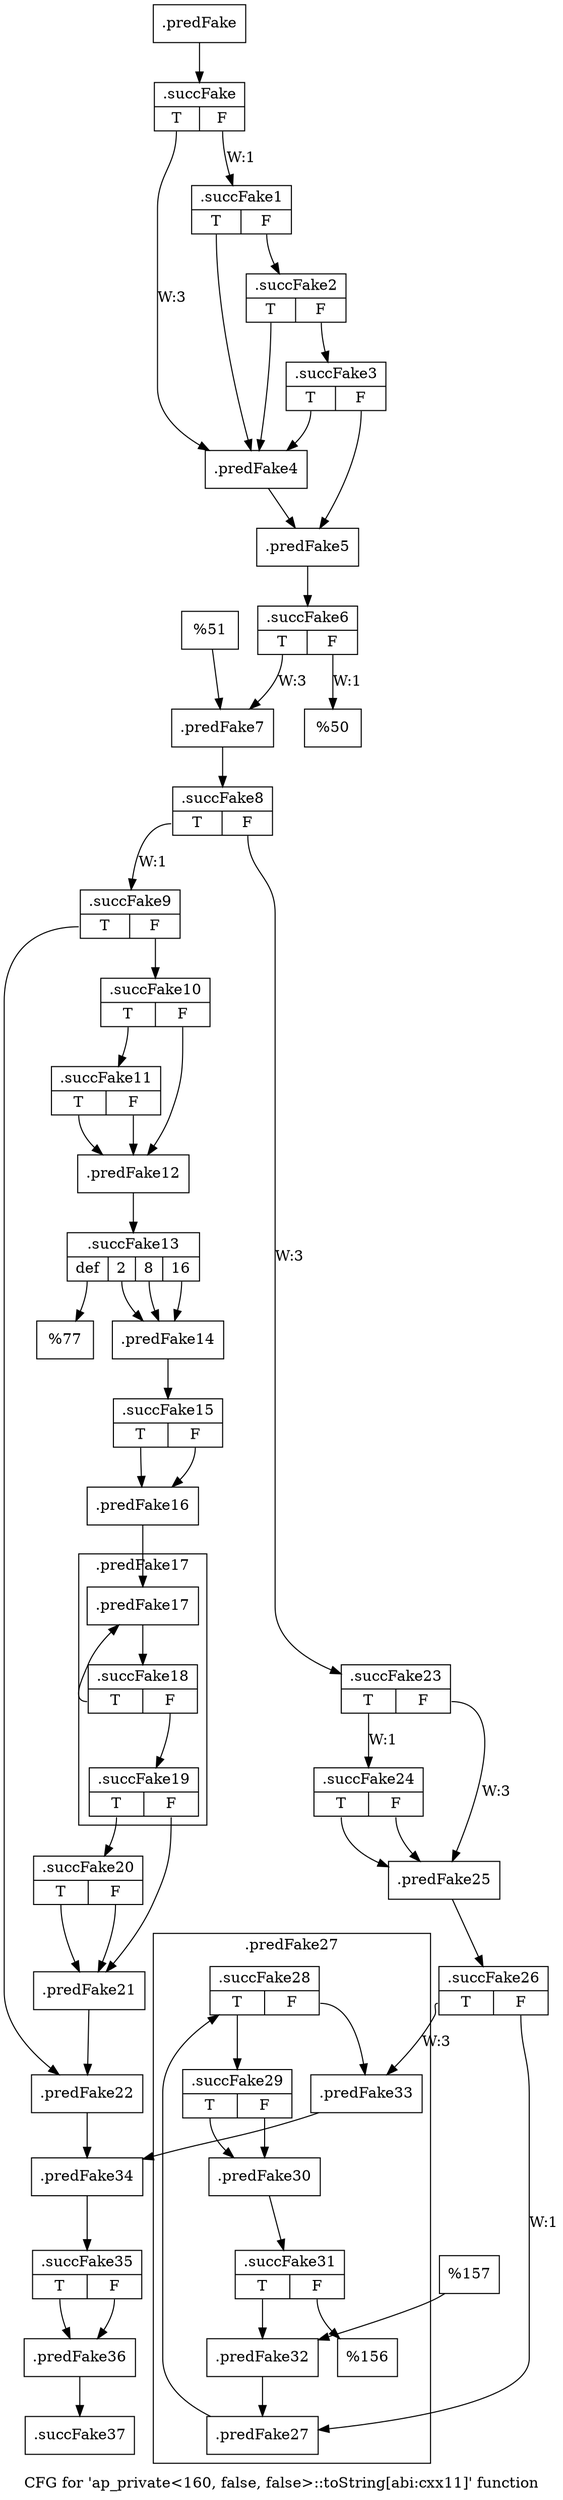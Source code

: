 digraph "CFG for 'ap_private\<160, false, false\>::toString[abi:cxx11]' function" {
	label="CFG for 'ap_private\<160, false, false\>::toString[abi:cxx11]' function";

	Node0x57a60c0 [shape=record,filename="",linenumber="",label="{.predFake}"];
	Node0x57a60c0 -> Node0x606dba0[ callList="" memoryops="" filename="/mnt/xilinx/Vitis_HLS/2021.2/include/etc/ap_private.h" execusionnum="2"];
	Node0x606dba0 [shape=record,filename="/mnt/xilinx/Vitis_HLS/2021.2/include/etc/ap_private.h",linenumber="5959",label="{.succFake|{<s0>T|<s1>F}}"];
	Node0x606dba0:s0 -> Node0x57a6300[label="W:3"];
	Node0x606dba0:s1 -> Node0x606dbf0[label="W:1" callList="" memoryops="" filename="/mnt/xilinx/Vitis_HLS/2021.2/include/etc/ap_private.h" execusionnum="0"];
	Node0x606dbf0 [shape=record,filename="/mnt/xilinx/Vitis_HLS/2021.2/include/etc/ap_private.h",linenumber="5959",label="{.succFake1|{<s0>T|<s1>F}}"];
	Node0x606dbf0:s0 -> Node0x57a6300;
	Node0x606dbf0:s1 -> Node0x606dc70[ callList="" memoryops="" filename="/mnt/xilinx/Vitis_HLS/2021.2/include/etc/ap_private.h" execusionnum="0"];
	Node0x606dc70 [shape=record,filename="/mnt/xilinx/Vitis_HLS/2021.2/include/etc/ap_private.h",linenumber="5959",label="{.succFake2|{<s0>T|<s1>F}}"];
	Node0x606dc70:s0 -> Node0x57a6300;
	Node0x606dc70:s1 -> Node0x606dd50[ callList="" memoryops="" filename="/mnt/xilinx/Vitis_HLS/2021.2/include/etc/ap_private.h" execusionnum="0"];
	Node0x606dd50 [shape=record,filename="/mnt/xilinx/Vitis_HLS/2021.2/include/etc/ap_private.h",linenumber="5959",label="{.succFake3|{<s0>T|<s1>F}}"];
	Node0x606dd50:s0 -> Node0x57a6300;
	Node0x606dd50:s1 -> Node0x57a6350;
	Node0x57a6300 [shape=record,filename="",linenumber="",label="{.predFake4}"];
	Node0x57a6300 -> Node0x57a6350[ callList="" memoryops="" filename="" execusionnum="2"];
	Node0x57a6350 [shape=record,filename="/mnt/xilinx/Vitis_HLS/2021.2/include/etc/ap_private.h",linenumber="5959",label="{.predFake5}"];
	Node0x57a6350 -> Node0x606e020[ callList="" memoryops="" filename="/mnt/xilinx/Vitis_HLS/2021.2/include/etc/ap_private.h" execusionnum="2"];
	Node0x606e020 [shape=record,filename="/mnt/xilinx/Vitis_HLS/2021.2/include/etc/ap_private.h",linenumber="5959",label="{.succFake6|{<s0>T|<s1>F}}"];
	Node0x606e020:s0 -> Node0x57a6490[label="W:3" callList="" memoryops="" filename="/mnt/xilinx/Vitis_HLS/2021.2/include/etc/ap_private.h" execusionnum="2"];
	Node0x606e020:s1 -> Node0x57a63f0[label="W:1"];
	Node0x57a63f0 [shape=record,filename="/mnt/xilinx/Vitis_HLS/2021.2/include/etc/ap_private.h",linenumber="5959",label="{%50}"];
	Node0x57a6440 [shape=record,filename="/mnt/xilinx/Vitis_HLS/2021.2/include/etc/ap_private.h",linenumber="5959",label="{%51}"];
	Node0x57a6440 -> Node0x57a6490;
	Node0x57a6490 [shape=record,filename="/mnt/xilinx/Vitis_HLS/2021.2/include/etc/ap_private.h",linenumber="5963",label="{.predFake7}"];
	Node0x57a6490 -> Node0x606e1e0[ callList="" memoryops="" filename="/mnt/xilinx/Vitis_HLS/2021.2/include/etc/ap_private.h" execusionnum="2"];
	Node0x606e1e0 [shape=record,filename="/mnt/xilinx/Vitis_HLS/2021.2/include/etc/ap_private.h",linenumber="5965",label="{.succFake8|{<s0>T|<s1>F}}"];
	Node0x606e1e0:s0 -> Node0x606e290[label="W:1" callList="" memoryops="" filename="/mnt/xilinx/Vitis_HLS/2021.2/include/etc/ap_private.h" execusionnum="0"];
	Node0x606e1e0:s1 -> Node0x606ecf0[label="W:3" callList="" memoryops="" filename="/mnt/xilinx/Vitis_HLS/2021.2/include/etc/ap_private.h" execusionnum="2"];
	Node0x606e290 [shape=record,filename="/mnt/xilinx/Vitis_HLS/2021.2/include/etc/ap_private.h",linenumber="5971",label="{.succFake9|{<s0>T|<s1>F}}"];
	Node0x606e290:s0 -> Node0x57a6b20[ callList="" memoryops="" filename="/mnt/xilinx/Vitis_HLS/2021.2/include/etc/ap_private.h" execusionnum="0"];
	Node0x606e290:s1 -> Node0x606d1a0[ callList="" memoryops="" filename="/mnt/xilinx/Vitis_HLS/2021.2/include/etc/ap_private.h" execusionnum="0"];
	Node0x606d1a0 [shape=record,filename="/mnt/xilinx/Vitis_HLS/2021.2/include/etc/ap_private.h",linenumber="5977",label="{.succFake10|{<s0>T|<s1>F}}"];
	Node0x606d1a0:s0 -> Node0x606da60[ callList="" memoryops="" filename="/mnt/xilinx/Vitis_HLS/2021.2/include/etc/ap_private.h" execusionnum="0"];
	Node0x606d1a0:s1 -> Node0x57a6670;
	Node0x606da60 [shape=record,filename="/mnt/xilinx/Vitis_HLS/2021.2/include/etc/ap_private.h",linenumber="5977",label="{.succFake11|{<s0>T|<s1>F}}"];
	Node0x606da60:s0 -> Node0x57a6670[ callList="" memoryops="" filename="/mnt/xilinx/Vitis_HLS/2021.2/include/etc/ap_private.h" execusionnum="0"];
	Node0x606da60:s1 -> Node0x57a6670;
	Node0x57a6670 [shape=record,filename="/mnt/xilinx/Vitis_HLS/2021.2/include/etc/ap_private.h",linenumber="5988",label="{.predFake12}"];
	Node0x57a6670 -> Node0x606e560[ callList="" memoryops="" filename="/mnt/xilinx/Vitis_HLS/2021.2/include/etc/ap_private.h" execusionnum="0"];
	Node0x606e560 [shape=record,filename="/mnt/xilinx/Vitis_HLS/2021.2/include/etc/ap_private.h",linenumber="5988",label="{.succFake13|{<s0>def|<s1>2|<s2>8|<s3>16}}"];
	Node0x606e560:s0 -> Node0x57a67b0;
	Node0x606e560:s1 -> Node0x57a6800[ callList="" memoryops="" filename="/mnt/xilinx/Vitis_HLS/2021.2/include/etc/ap_private.h" execusionnum="0"];
	Node0x606e560:s2 -> Node0x57a6800[ callList="" memoryops="" filename="/mnt/xilinx/Vitis_HLS/2021.2/include/etc/ap_private.h" execusionnum="0"];
	Node0x606e560:s3 -> Node0x57a6800[ callList="" memoryops="" filename="/mnt/xilinx/Vitis_HLS/2021.2/include/etc/ap_private.h" execusionnum="0"];
	Node0x57a67b0 [shape=record,filename="/mnt/xilinx/Vitis_HLS/2021.2/include/etc/ap_private.h",linenumber="5999",label="{%77}"];
	Node0x57a6800 [shape=record,filename="/mnt/xilinx/Vitis_HLS/2021.2/include/etc/ap_private.h",linenumber="6001",label="{.predFake14}"];
	Node0x57a6800 -> Node0x606e720[ callList="" memoryops="" filename="/mnt/xilinx/Vitis_HLS/2021.2/include/etc/ap_private.h" execusionnum="0"];
	Node0x606e720 [shape=record,filename="/mnt/xilinx/Vitis_HLS/2021.2/include/etc/ap_private.h",linenumber="6003",label="{.succFake15|{<s0>T|<s1>F}}"];
	Node0x606e720:s0 -> Node0x57a68f0[ callList="" memoryops="" filename="/mnt/xilinx/Vitis_HLS/2021.2/include/etc/ap_private.h" execusionnum="0"];
	Node0x606e720:s1 -> Node0x57a68f0[ callList="" memoryops="" filename="/mnt/xilinx/Vitis_HLS/2021.2/include/etc/ap_private.h" execusionnum="0"];
	Node0x57a68f0 [shape=record,filename="/mnt/xilinx/Vitis_HLS/2021.2/include/etc/ap_private.h",linenumber="6003",label="{.predFake16}"];
	Node0x57a68f0 -> Node0x57a6940[ callList="" memoryops="" filename="/mnt/xilinx/Vitis_HLS/2021.2/include/etc/ap_private.h" execusionnum="0"];
	Node0x606eaa0 [shape=record,filename="/mnt/xilinx/Vitis_HLS/2021.2/include/etc/ap_private.h",linenumber="6014",label="{.succFake19|{<s0>T|<s1>F}}"];
	Node0x606eaa0:s0 -> Node0x606eb80[ callList="" memoryops="" filename="/mnt/xilinx/Vitis_HLS/2021.2/include/etc/ap_private.h" execusionnum="0"];
	Node0x606eaa0:s1 -> Node0x57a6ad0;
	Node0x606eb80 [shape=record,filename="/mnt/xilinx/Vitis_HLS/2021.2/include/etc/ap_private.h",linenumber="6014",label="{.succFake20|{<s0>T|<s1>F}}"];
	Node0x606eb80:s0 -> Node0x57a6ad0[ callList="" memoryops="_ZZNK10ap_privateILi160ELb0ELb0EE8toStringB5cxx11EhbE6digits_read:6014" filename="/mnt/xilinx/Vitis_HLS/2021.2/include/etc/ap_private.h" execusionnum="0"];
	Node0x606eb80:s1 -> Node0x57a6ad0;
	Node0x57a6ad0 [shape=record,filename="/mnt/xilinx/Vitis_HLS/2021.2/include/etc/ap_private.h",linenumber="6015",label="{.predFake21}"];
	Node0x57a6ad0 -> Node0x57a6b20[ callList="" memoryops="" filename="/mnt/xilinx/Vitis_HLS/2021.2/include/etc/ap_private.h" execusionnum="0"];
	Node0x57a6b20 [shape=record,filename="/mnt/xilinx/Vitis_HLS/2021.2/include/etc/ap_private.h",linenumber="6016",label="{.predFake22}"];
	Node0x57a6b20 -> Node0x582b350[ callList="" memoryops="" filename="/mnt/xilinx/Vitis_HLS/2021.2/include/etc/ap_private.h" execusionnum="0"];
	Node0x606ecf0 [shape=record,filename="/mnt/xilinx/Vitis_HLS/2021.2/include/etc/ap_private.h",linenumber="6023",label="{.succFake23|{<s0>T|<s1>F}}"];
	Node0x606ecf0:s0 -> Node0x606eda0[label="W:1" callList="" memoryops="" filename="/mnt/xilinx/Vitis_HLS/2021.2/include/etc/ap_private.h" execusionnum="0"];
	Node0x606ecf0:s1 -> Node0x57a6c60[label="W:3"];
	Node0x606eda0 [shape=record,filename="/mnt/xilinx/Vitis_HLS/2021.2/include/etc/ap_private.h",linenumber="6023",label="{.succFake24|{<s0>T|<s1>F}}"];
	Node0x606eda0:s0 -> Node0x57a6c60[ callList="" memoryops="" filename="/mnt/xilinx/Vitis_HLS/2021.2/include/etc/ap_private.h" execusionnum="0"];
	Node0x606eda0:s1 -> Node0x57a6c60;
	Node0x57a6c60 [shape=record,filename="/mnt/xilinx/Vitis_HLS/2021.2/include/etc/ap_private.h",linenumber="6033",label="{.predFake25}"];
	Node0x57a6c60 -> Node0x606f2f0[ callList="" memoryops="" filename="/mnt/xilinx/Vitis_HLS/2021.2/include/etc/ap_private.h" execusionnum="2"];
	Node0x606f2f0 [shape=record,filename="/mnt/xilinx/Vitis_HLS/2021.2/include/etc/ap_private.h",linenumber="6033",label="{.succFake26|{<s0>T|<s1>F}}"];
	Node0x606f2f0:s0 -> Node0x582b300[label="W:3" callList="" memoryops="" filename="/mnt/xilinx/Vitis_HLS/2021.2/include/etc/ap_private.h" execusionnum="2"];
	Node0x606f2f0:s1 -> Node0x57a6d50[label="W:1" callList="" memoryops="" filename="/mnt/xilinx/Vitis_HLS/2021.2/include/etc/ap_private.h" execusionnum="0"];
	Node0x582b1c0 [shape=record,filename="/mnt/xilinx/Vitis_HLS/2021.2/include/etc/ap_private.h",linenumber="6042",label="{%156}"];
	Node0x582b210 [shape=record,filename="/mnt/xilinx/Vitis_HLS/2021.2/include/etc/ap_private.h",linenumber="6042",label="{%157}"];
	Node0x582b210 -> Node0x582b260;
	Node0x582b300 [shape=record,filename="/mnt/xilinx/Vitis_HLS/2021.2/include/etc/ap_private.h",linenumber="6047",label="{.predFake33}"];
	Node0x582b300 -> Node0x582b350[ callList="" memoryops="" filename="/mnt/xilinx/Vitis_HLS/2021.2/include/etc/ap_private.h" execusionnum="0"];
	Node0x582b350 [shape=record,filename="/mnt/xilinx/Vitis_HLS/2021.2/include/etc/ap_private.h",linenumber="6048",label="{.predFake34}"];
	Node0x582b350 -> Node0x606fad0[ callList="" memoryops="" filename="/mnt/xilinx/Vitis_HLS/2021.2/include/etc/ap_private.h" execusionnum="0"];
	Node0x606fad0 [shape=record,filename="/mnt/xilinx/Vitis_HLS/2021.2/include/etc/ap_private.h",linenumber="6048",label="{.succFake35|{<s0>T|<s1>F}}"];
	Node0x606fad0:s0 -> Node0x582b3f0;
	Node0x606fad0:s1 -> Node0x582b3f0[ callList="" memoryops="" filename="/mnt/xilinx/Vitis_HLS/2021.2/include/etc/ap_private.h" execusionnum="0"];
	Node0x582b3f0 [shape=record,filename="/mnt/xilinx/Vitis_HLS/2021.2/include/etc/ap_private.h",linenumber="6048",label="{.predFake36}"];
	Node0x582b3f0 -> Node0x606fc90[ callList="" memoryops="" filename="/mnt/xilinx/Vitis_HLS/2021.2/include/etc/ap_private.h" execusionnum="0"];
	Node0x606fc90 [shape=record,filename="/mnt/xilinx/Vitis_HLS/2021.2/include/etc/ap_private.h",linenumber="6048",label="{.succFake37}"];
subgraph cluster_0 {
	label=".predFake17";
	tripcount="0";
	invocationtime="-1";

	Node0x57a6940 [shape=record,filename="/mnt/xilinx/Vitis_HLS/2021.2/include/etc/ap_private.h",linenumber="6007",label="{.predFake17}"];
	Node0x57a6940 -> Node0x606e9f0[ callList="" memoryops="" filename="/mnt/xilinx/Vitis_HLS/2021.2/include/etc/ap_private.h" execusionnum="0"];
	Node0x606e9f0 [shape=record,filename="/mnt/xilinx/Vitis_HLS/2021.2/include/etc/ap_private.h",linenumber="6007",label="{.succFake18|{<s0>T|<s1>F}}"];
	Node0x606e9f0:s0 -> Node0x57a6940[ callList="" memoryops="_ZZNK10ap_privateILi160ELb0ELb0EE8toStringB5cxx11EhbE6digits_read:6009" filename="/mnt/xilinx/Vitis_HLS/2021.2/include/etc/ap_private.h" execusionnum="0"];
	Node0x606e9f0:s1 -> Node0x606eaa0[ callList="" memoryops="" filename="/mnt/xilinx/Vitis_HLS/2021.2/include/etc/ap_private.h" execusionnum="0"];
}
subgraph cluster_1 {
	label=".predFake27";
	tripcount="0";
	invocationtime="1";

	Node0x57a6d50 [shape=record,filename="/mnt/xilinx/Vitis_HLS/2021.2/include/etc/ap_private.h",linenumber="6036",label="{.predFake27}"];
	Node0x57a6d50 -> Node0x606f4b0[ callList="" memoryops="" filename="/mnt/xilinx/Vitis_HLS/2021.2/include/etc/ap_private.h" execusionnum="0"];
	Node0x582b120 [shape=record,filename="/mnt/xilinx/Vitis_HLS/2021.2/include/etc/ap_private.h",linenumber="6042",label="{.predFake30}"];
	Node0x582b120 -> Node0x606f750[ callList="" memoryops="" filename="/mnt/xilinx/Vitis_HLS/2021.2/include/etc/ap_private.h" execusionnum="0"];
	Node0x582b260 [shape=record,filename="/mnt/xilinx/Vitis_HLS/2021.2/include/etc/ap_private.h",linenumber="6043",label="{.predFake32}"];
	Node0x582b260 -> Node0x57a6d50[ callList="" memoryops="_ZZNK10ap_privateILi160ELb0ELb0EE8toStringB5cxx11EhbE6digits_read:6043" filename="/mnt/xilinx/Vitis_HLS/2021.2/include/etc/ap_private.h" execusionnum="0"];
	Node0x606f4b0 [shape=record,filename="/mnt/xilinx/Vitis_HLS/2021.2/include/etc/ap_private.h",linenumber="6036",label="{.succFake28|{<s0>T|<s1>F}}"];
	Node0x606f4b0:s0 -> Node0x606f560[ callList="" memoryops="" filename="/mnt/xilinx/Vitis_HLS/2021.2/include/etc/ap_private.h" execusionnum="0"];
	Node0x606f4b0:s1 -> Node0x582b300[ callList="" memoryops="" filename="" execusionnum="0"];
	Node0x606f560 [shape=record,filename="/mnt/xilinx/Vitis_HLS/2021.2/include/etc/ap_private.h",linenumber="6042",label="{.succFake29|{<s0>T|<s1>F}}"];
	Node0x606f560:s0 -> Node0x582b120[ callList="" memoryops="" filename="" execusionnum="0"];
	Node0x606f560:s1 -> Node0x582b120;
	Node0x606f750 [shape=record,filename="/mnt/xilinx/Vitis_HLS/2021.2/include/etc/ap_private.h",linenumber="6042",label="{.succFake31|{<s0>T|<s1>F}}"];
	Node0x606f750:s0 -> Node0x582b260[ callList="" memoryops="" filename="/mnt/xilinx/Vitis_HLS/2021.2/include/etc/ap_private.h" execusionnum="0"];
	Node0x606f750:s1 -> Node0x582b1c0;
}
}
